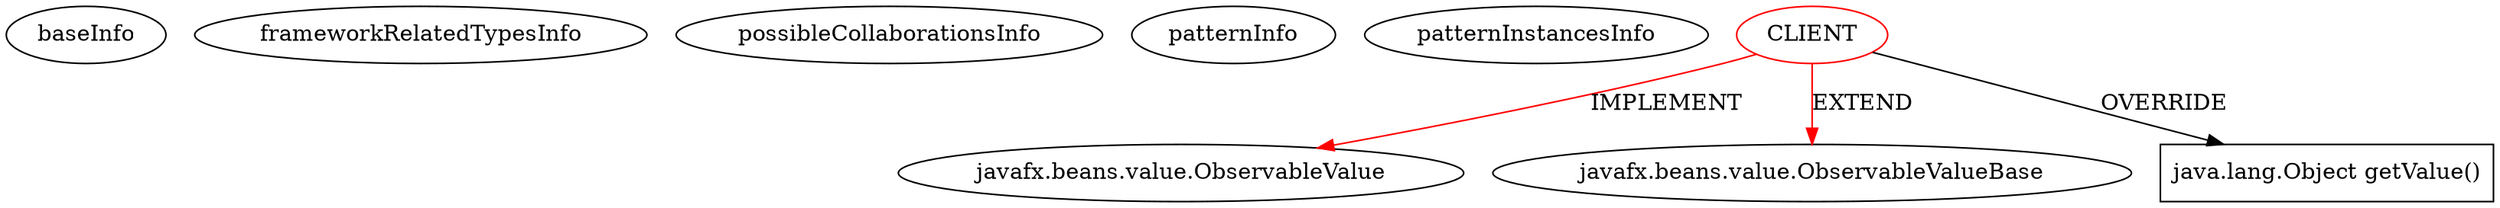 digraph {
baseInfo[graphId=133,category="pattern",isAnonymous=false,possibleRelation=false]
frameworkRelatedTypesInfo[0="javafx.beans.value.ObservableValue",1="javafx.beans.value.ObservableValueBase"]
possibleCollaborationsInfo[]
patternInfo[frequency=2.0,patternRootClient=0]
patternInstancesInfo[0="dimituri-milk~/dimituri-milk/milk-master/milk-core/src/main/java/lv/dimituri/milk/core/ConstantSignal.java~ConstantSignal~2473",1="dimituri-milk~/dimituri-milk/milk-master/milk-core/src/main/java/lv/dimituri/milk/core/AtomicSignal.java~AtomicSignal~2474"]
2[label="javafx.beans.value.ObservableValue",vertexType="FRAMEWORK_INTERFACE_TYPE",isFrameworkType=false]
0[label="CLIENT",vertexType="ROOT_CLIENT_CLASS_DECLARATION",isFrameworkType=false,color=red]
1[label="javafx.beans.value.ObservableValueBase",vertexType="FRAMEWORK_CLASS_TYPE",isFrameworkType=false]
5[label="java.lang.Object getValue()",vertexType="OVERRIDING_METHOD_DECLARATION",isFrameworkType=false,shape=box]
0->2[label="IMPLEMENT",color=red]
0->1[label="EXTEND",color=red]
0->5[label="OVERRIDE"]
}
